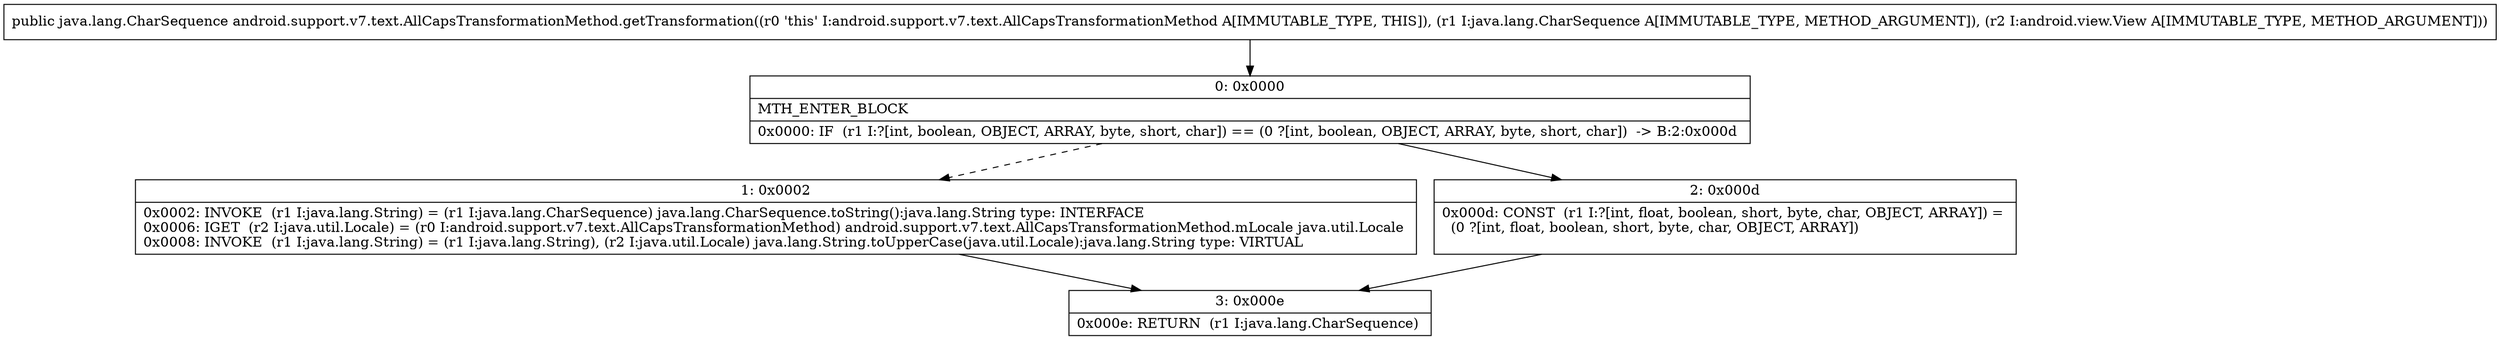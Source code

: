 digraph "CFG forandroid.support.v7.text.AllCapsTransformationMethod.getTransformation(Ljava\/lang\/CharSequence;Landroid\/view\/View;)Ljava\/lang\/CharSequence;" {
Node_0 [shape=record,label="{0\:\ 0x0000|MTH_ENTER_BLOCK\l|0x0000: IF  (r1 I:?[int, boolean, OBJECT, ARRAY, byte, short, char]) == (0 ?[int, boolean, OBJECT, ARRAY, byte, short, char])  \-\> B:2:0x000d \l}"];
Node_1 [shape=record,label="{1\:\ 0x0002|0x0002: INVOKE  (r1 I:java.lang.String) = (r1 I:java.lang.CharSequence) java.lang.CharSequence.toString():java.lang.String type: INTERFACE \l0x0006: IGET  (r2 I:java.util.Locale) = (r0 I:android.support.v7.text.AllCapsTransformationMethod) android.support.v7.text.AllCapsTransformationMethod.mLocale java.util.Locale \l0x0008: INVOKE  (r1 I:java.lang.String) = (r1 I:java.lang.String), (r2 I:java.util.Locale) java.lang.String.toUpperCase(java.util.Locale):java.lang.String type: VIRTUAL \l}"];
Node_2 [shape=record,label="{2\:\ 0x000d|0x000d: CONST  (r1 I:?[int, float, boolean, short, byte, char, OBJECT, ARRAY]) = \l  (0 ?[int, float, boolean, short, byte, char, OBJECT, ARRAY])\l \l}"];
Node_3 [shape=record,label="{3\:\ 0x000e|0x000e: RETURN  (r1 I:java.lang.CharSequence) \l}"];
MethodNode[shape=record,label="{public java.lang.CharSequence android.support.v7.text.AllCapsTransformationMethod.getTransformation((r0 'this' I:android.support.v7.text.AllCapsTransformationMethod A[IMMUTABLE_TYPE, THIS]), (r1 I:java.lang.CharSequence A[IMMUTABLE_TYPE, METHOD_ARGUMENT]), (r2 I:android.view.View A[IMMUTABLE_TYPE, METHOD_ARGUMENT])) }"];
MethodNode -> Node_0;
Node_0 -> Node_1[style=dashed];
Node_0 -> Node_2;
Node_1 -> Node_3;
Node_2 -> Node_3;
}

